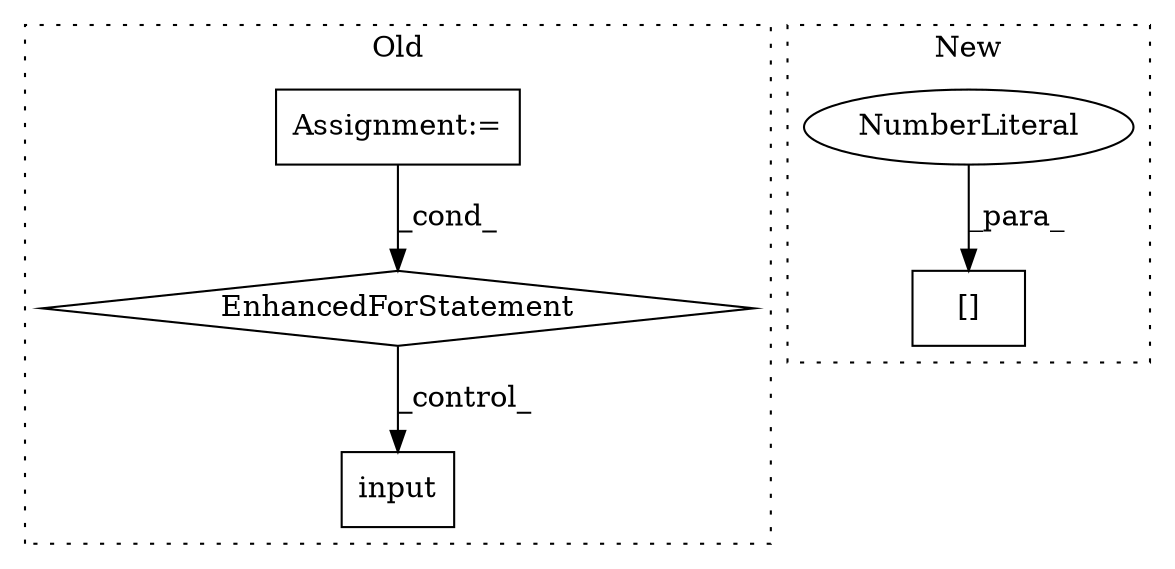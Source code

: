 digraph G {
subgraph cluster0 {
1 [label="input" a="32" s="4723" l="7" shape="box"];
4 [label="EnhancedForStatement" a="70" s="4624,4693" l="57,2" shape="diamond"];
5 [label="Assignment:=" a="7" s="4624,4693" l="57,2" shape="box"];
label = "Old";
style="dotted";
}
subgraph cluster1 {
2 [label="[]" a="2" s="4891,4896" l="4,1" shape="box"];
3 [label="NumberLiteral" a="34" s="4895" l="1" shape="ellipse"];
label = "New";
style="dotted";
}
3 -> 2 [label="_para_"];
4 -> 1 [label="_control_"];
5 -> 4 [label="_cond_"];
}